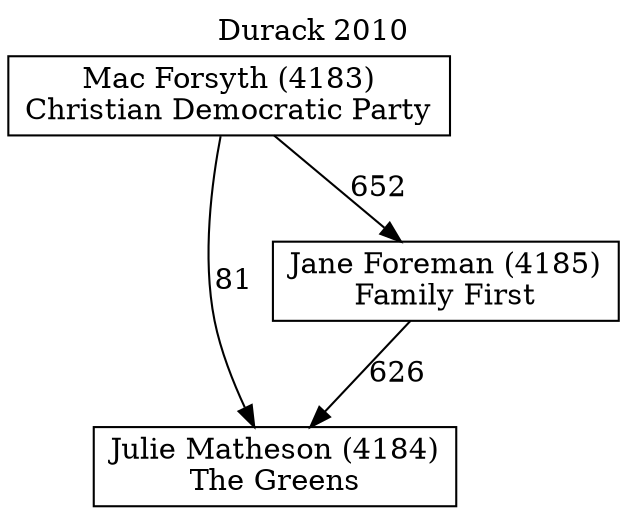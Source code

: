 // House preference flow
digraph "Julie Matheson (4184)_Durack_2010" {
	graph [label="Durack 2010" labelloc=t mclimit=10]
	node [shape=box]
	"Julie Matheson (4184)" [label="Julie Matheson (4184)
The Greens"]
	"Jane Foreman (4185)" [label="Jane Foreman (4185)
Family First"]
	"Mac Forsyth (4183)" [label="Mac Forsyth (4183)
Christian Democratic Party"]
	"Julie Matheson (4184)" [label="Julie Matheson (4184)
The Greens"]
	"Mac Forsyth (4183)" [label="Mac Forsyth (4183)
Christian Democratic Party"]
	"Mac Forsyth (4183)" [label="Mac Forsyth (4183)
Christian Democratic Party"]
	"Jane Foreman (4185)" [label="Jane Foreman (4185)
Family First"]
	"Mac Forsyth (4183)" [label="Mac Forsyth (4183)
Christian Democratic Party"]
	"Mac Forsyth (4183)" [label="Mac Forsyth (4183)
Christian Democratic Party"]
	"Jane Foreman (4185)" -> "Julie Matheson (4184)" [label=626]
	"Mac Forsyth (4183)" -> "Jane Foreman (4185)" [label=652]
	"Mac Forsyth (4183)" -> "Julie Matheson (4184)" [label=81]
}
